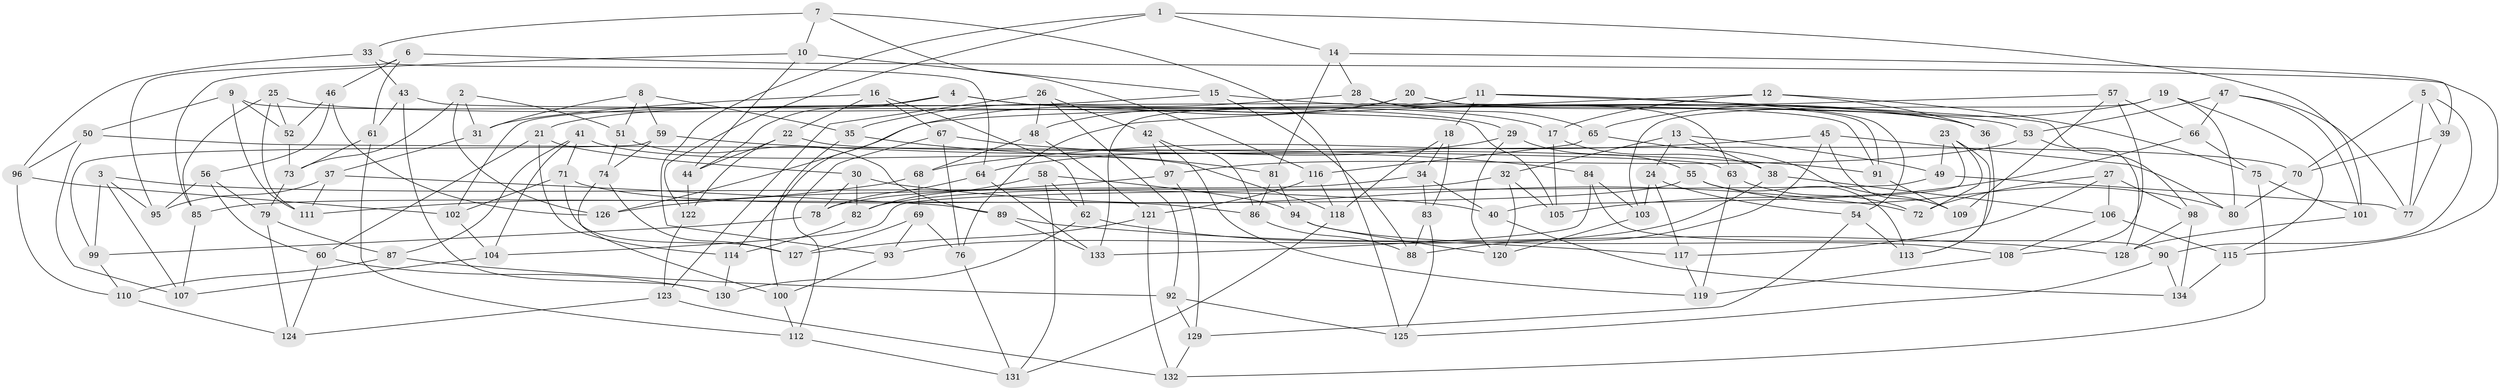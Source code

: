 // Generated by graph-tools (version 1.1) at 2025/58/03/09/25 04:58:36]
// undirected, 134 vertices, 268 edges
graph export_dot {
graph [start="1"]
  node [color=gray90,style=filled];
  1;
  2;
  3;
  4;
  5;
  6;
  7;
  8;
  9;
  10;
  11;
  12;
  13;
  14;
  15;
  16;
  17;
  18;
  19;
  20;
  21;
  22;
  23;
  24;
  25;
  26;
  27;
  28;
  29;
  30;
  31;
  32;
  33;
  34;
  35;
  36;
  37;
  38;
  39;
  40;
  41;
  42;
  43;
  44;
  45;
  46;
  47;
  48;
  49;
  50;
  51;
  52;
  53;
  54;
  55;
  56;
  57;
  58;
  59;
  60;
  61;
  62;
  63;
  64;
  65;
  66;
  67;
  68;
  69;
  70;
  71;
  72;
  73;
  74;
  75;
  76;
  77;
  78;
  79;
  80;
  81;
  82;
  83;
  84;
  85;
  86;
  87;
  88;
  89;
  90;
  91;
  92;
  93;
  94;
  95;
  96;
  97;
  98;
  99;
  100;
  101;
  102;
  103;
  104;
  105;
  106;
  107;
  108;
  109;
  110;
  111;
  112;
  113;
  114;
  115;
  116;
  117;
  118;
  119;
  120;
  121;
  122;
  123;
  124;
  125;
  126;
  127;
  128;
  129;
  130;
  131;
  132;
  133;
  134;
  1 -- 93;
  1 -- 14;
  1 -- 101;
  1 -- 122;
  2 -- 31;
  2 -- 73;
  2 -- 126;
  2 -- 51;
  3 -- 40;
  3 -- 95;
  3 -- 99;
  3 -- 107;
  4 -- 44;
  4 -- 102;
  4 -- 17;
  4 -- 29;
  5 -- 77;
  5 -- 39;
  5 -- 90;
  5 -- 70;
  6 -- 95;
  6 -- 115;
  6 -- 61;
  6 -- 46;
  7 -- 116;
  7 -- 33;
  7 -- 10;
  7 -- 125;
  8 -- 59;
  8 -- 35;
  8 -- 51;
  8 -- 31;
  9 -- 111;
  9 -- 50;
  9 -- 91;
  9 -- 52;
  10 -- 85;
  10 -- 15;
  10 -- 44;
  11 -- 98;
  11 -- 18;
  11 -- 54;
  11 -- 133;
  12 -- 17;
  12 -- 36;
  12 -- 75;
  12 -- 76;
  13 -- 49;
  13 -- 24;
  13 -- 38;
  13 -- 32;
  14 -- 81;
  14 -- 28;
  14 -- 39;
  15 -- 36;
  15 -- 88;
  15 -- 21;
  16 -- 62;
  16 -- 31;
  16 -- 22;
  16 -- 67;
  17 -- 105;
  17 -- 38;
  18 -- 83;
  18 -- 34;
  18 -- 118;
  19 -- 80;
  19 -- 115;
  19 -- 65;
  19 -- 103;
  20 -- 91;
  20 -- 36;
  20 -- 114;
  20 -- 48;
  21 -- 30;
  21 -- 60;
  21 -- 114;
  22 -- 70;
  22 -- 122;
  22 -- 44;
  23 -- 49;
  23 -- 72;
  23 -- 113;
  23 -- 40;
  24 -- 54;
  24 -- 117;
  24 -- 103;
  25 -- 52;
  25 -- 85;
  25 -- 53;
  25 -- 111;
  26 -- 48;
  26 -- 92;
  26 -- 123;
  26 -- 42;
  27 -- 98;
  27 -- 117;
  27 -- 72;
  27 -- 106;
  28 -- 65;
  28 -- 63;
  28 -- 35;
  29 -- 120;
  29 -- 64;
  29 -- 55;
  30 -- 72;
  30 -- 78;
  30 -- 82;
  31 -- 37;
  32 -- 82;
  32 -- 105;
  32 -- 120;
  33 -- 96;
  33 -- 43;
  33 -- 64;
  34 -- 83;
  34 -- 40;
  34 -- 78;
  35 -- 100;
  35 -- 81;
  36 -- 113;
  37 -- 95;
  37 -- 111;
  37 -- 89;
  38 -- 106;
  38 -- 93;
  39 -- 70;
  39 -- 77;
  40 -- 134;
  41 -- 104;
  41 -- 87;
  41 -- 71;
  41 -- 118;
  42 -- 97;
  42 -- 119;
  42 -- 86;
  43 -- 130;
  43 -- 61;
  43 -- 105;
  44 -- 122;
  45 -- 80;
  45 -- 68;
  45 -- 88;
  45 -- 109;
  46 -- 52;
  46 -- 56;
  46 -- 126;
  47 -- 66;
  47 -- 101;
  47 -- 53;
  47 -- 77;
  48 -- 121;
  48 -- 68;
  49 -- 104;
  49 -- 77;
  50 -- 96;
  50 -- 63;
  50 -- 107;
  51 -- 89;
  51 -- 74;
  52 -- 73;
  53 -- 97;
  53 -- 128;
  54 -- 113;
  54 -- 129;
  55 -- 113;
  55 -- 80;
  55 -- 85;
  56 -- 79;
  56 -- 95;
  56 -- 60;
  57 -- 66;
  57 -- 126;
  57 -- 109;
  57 -- 108;
  58 -- 62;
  58 -- 82;
  58 -- 131;
  58 -- 94;
  59 -- 99;
  59 -- 74;
  59 -- 91;
  60 -- 130;
  60 -- 124;
  61 -- 112;
  61 -- 73;
  62 -- 130;
  62 -- 117;
  63 -- 119;
  63 -- 72;
  64 -- 133;
  64 -- 78;
  65 -- 116;
  65 -- 109;
  66 -- 105;
  66 -- 75;
  67 -- 76;
  67 -- 112;
  67 -- 84;
  68 -- 111;
  68 -- 69;
  69 -- 76;
  69 -- 127;
  69 -- 93;
  70 -- 80;
  71 -- 86;
  71 -- 127;
  71 -- 102;
  73 -- 79;
  74 -- 127;
  74 -- 100;
  75 -- 101;
  75 -- 132;
  76 -- 131;
  78 -- 99;
  79 -- 87;
  79 -- 124;
  81 -- 86;
  81 -- 94;
  82 -- 114;
  83 -- 88;
  83 -- 125;
  84 -- 90;
  84 -- 133;
  84 -- 103;
  85 -- 107;
  86 -- 88;
  87 -- 92;
  87 -- 110;
  89 -- 128;
  89 -- 133;
  90 -- 125;
  90 -- 134;
  91 -- 109;
  92 -- 125;
  92 -- 129;
  93 -- 100;
  94 -- 108;
  94 -- 120;
  96 -- 110;
  96 -- 102;
  97 -- 126;
  97 -- 129;
  98 -- 134;
  98 -- 128;
  99 -- 110;
  100 -- 112;
  101 -- 128;
  102 -- 104;
  103 -- 120;
  104 -- 107;
  106 -- 108;
  106 -- 115;
  108 -- 119;
  110 -- 124;
  112 -- 131;
  114 -- 130;
  115 -- 134;
  116 -- 121;
  116 -- 118;
  117 -- 119;
  118 -- 131;
  121 -- 127;
  121 -- 132;
  122 -- 123;
  123 -- 124;
  123 -- 132;
  129 -- 132;
}
